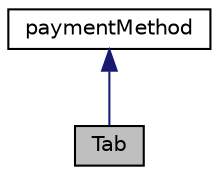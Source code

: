 digraph "Tab"
{
 // LATEX_PDF_SIZE
  edge [fontname="Helvetica",fontsize="10",labelfontname="Helvetica",labelfontsize="10"];
  node [fontname="Helvetica",fontsize="10",shape=record];
  Node1 [label="Tab",height=0.2,width=0.4,color="black", fillcolor="grey75", style="filled", fontcolor="black",tooltip="Represents the tab state of a customer."];
  Node2 -> Node1 [dir="back",color="midnightblue",fontsize="10",style="solid",fontname="Helvetica"];
  Node2 [label="paymentMethod",height=0.2,width=0.4,color="black", fillcolor="white", style="filled",URL="$classpaymentMethod.html",tooltip=" "];
}
